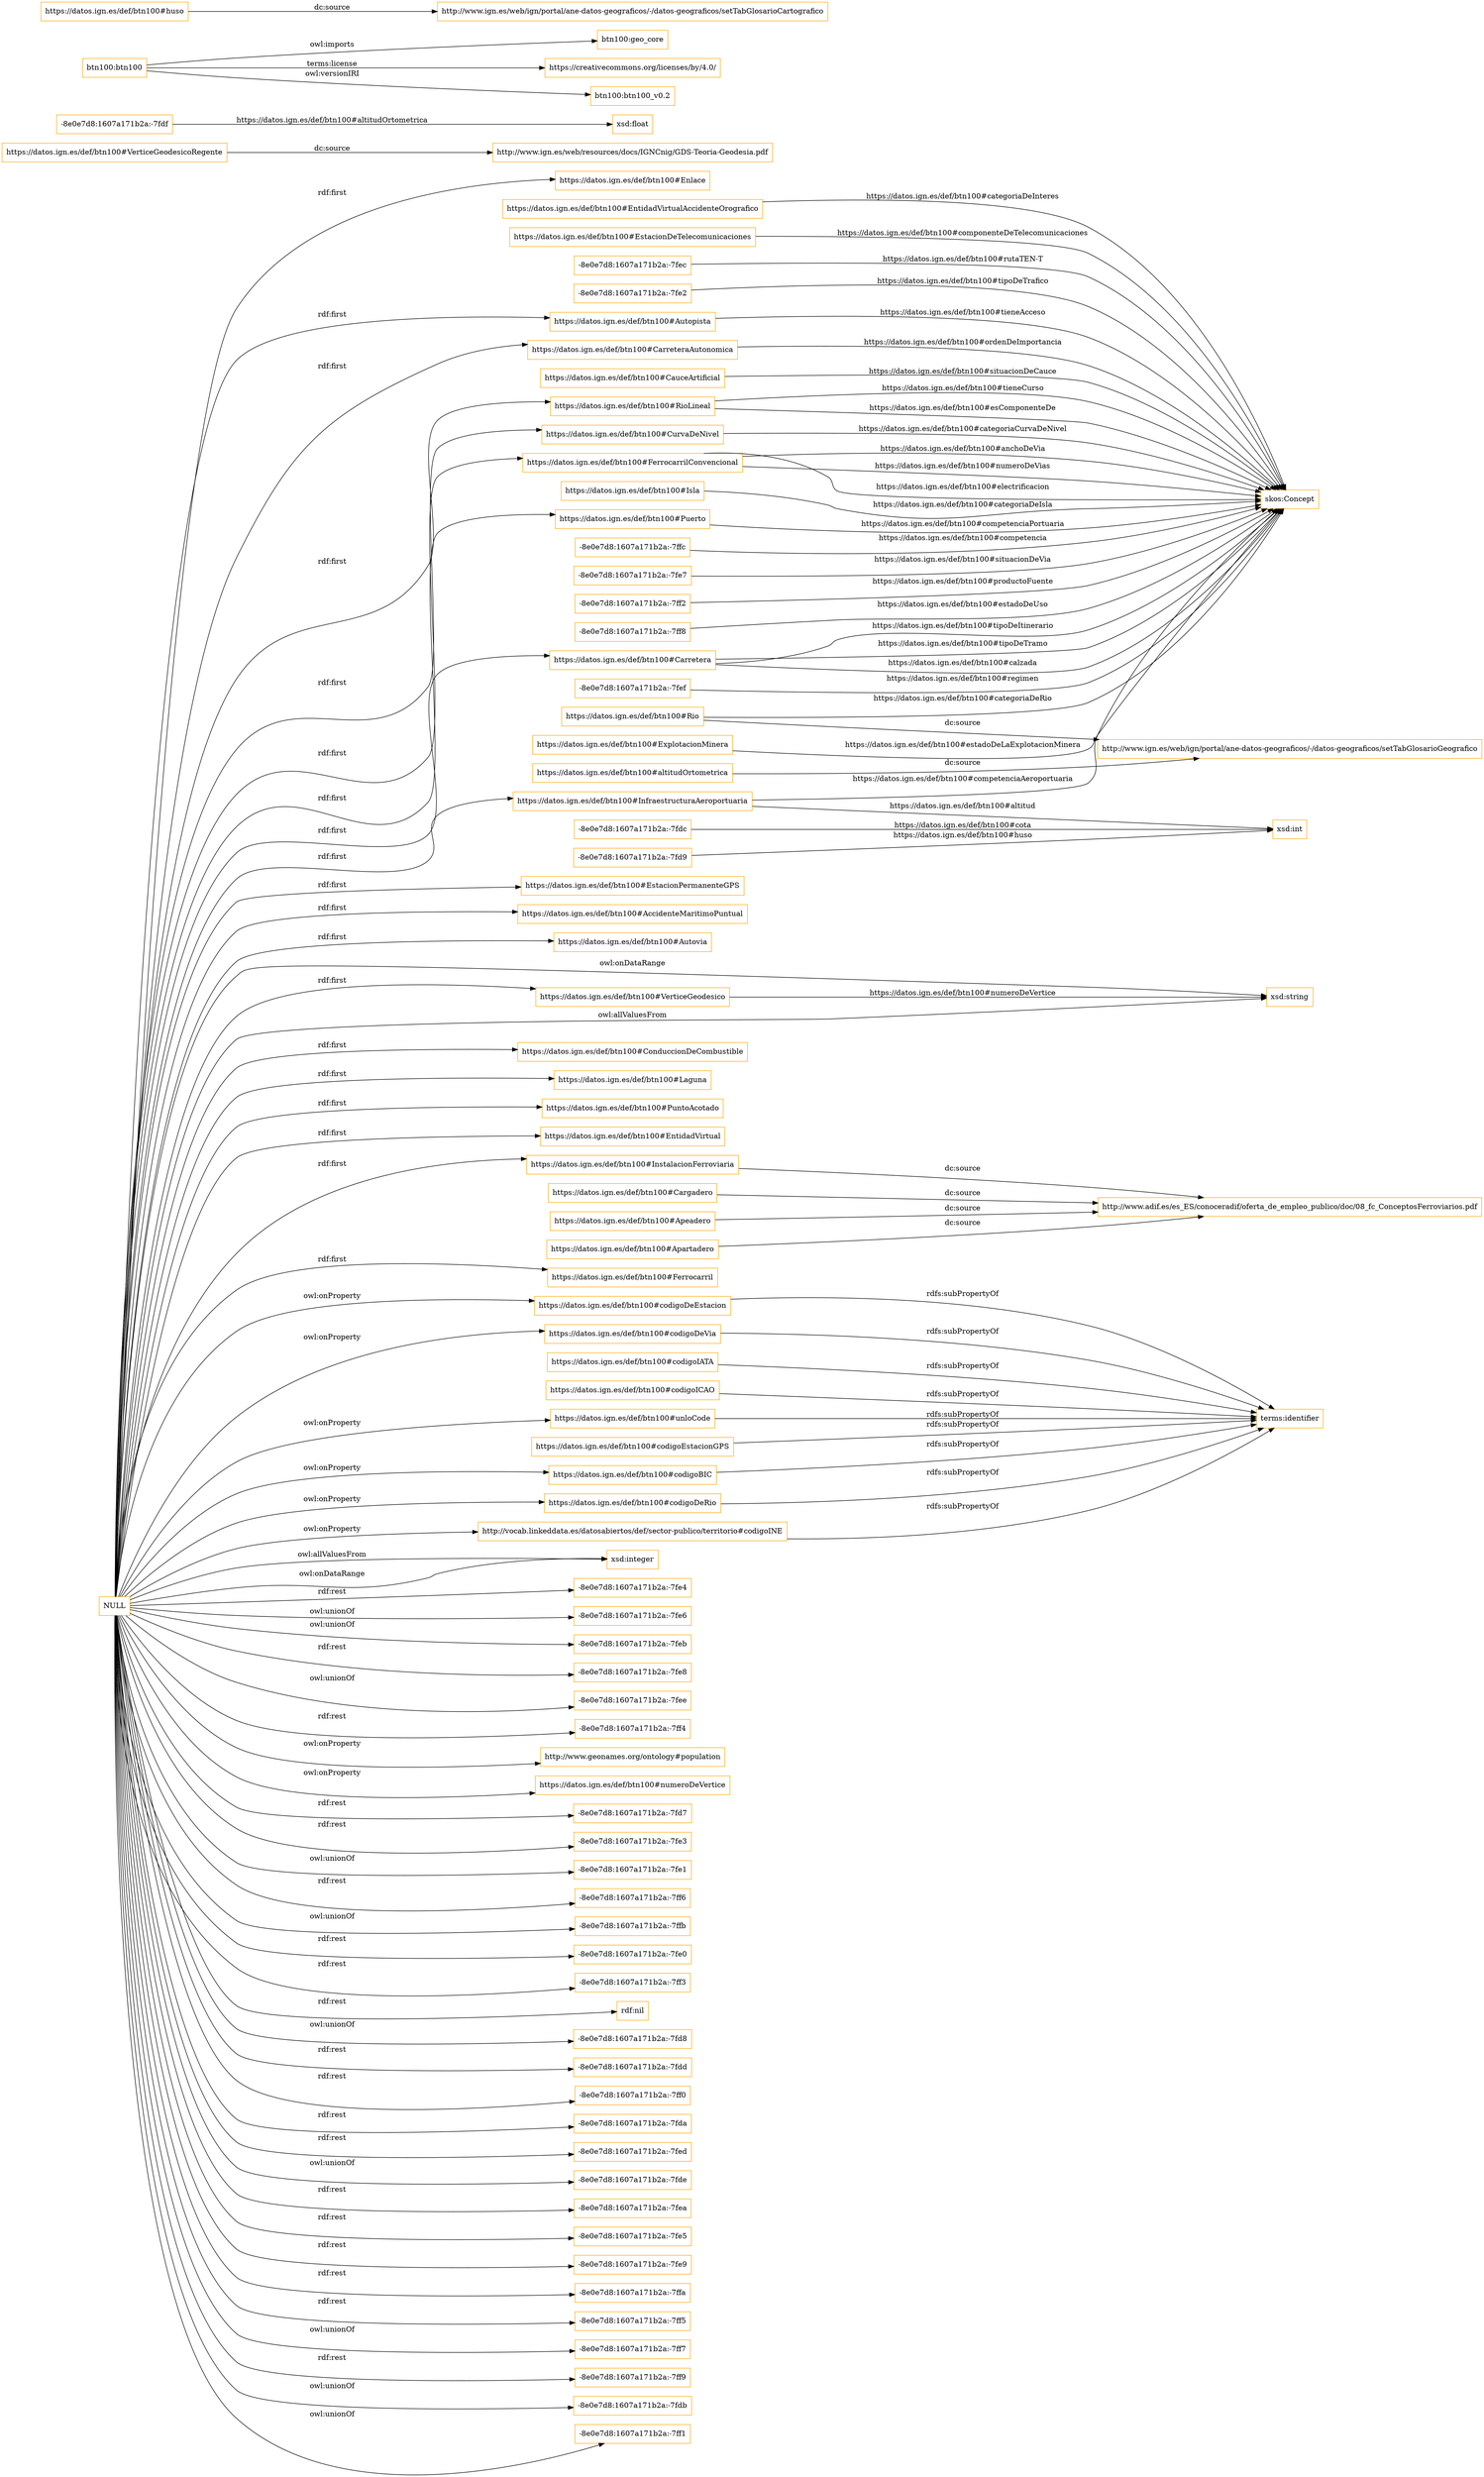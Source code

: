 digraph ar2dtool_diagram { 
rankdir=LR;
size="1501"
node [shape = rectangle, color="orange"]; "https://datos.ign.es/def/btn100#Enlace" "https://datos.ign.es/def/btn100#InfraestructuraAeroportuaria" "-8e0e7d8:1607a171b2a:-7fe7" "-8e0e7d8:1607a171b2a:-7ff2" "https://datos.ign.es/def/btn100#EstacionPermanenteGPS" "https://datos.ign.es/def/btn100#AccidenteMaritimoPuntual" "-8e0e7d8:1607a171b2a:-7fd9" "https://datos.ign.es/def/btn100#Autovia" "https://datos.ign.es/def/btn100#VerticeGeodesico" "-8e0e7d8:1607a171b2a:-7ff8" "https://datos.ign.es/def/btn100#Carretera" "-8e0e7d8:1607a171b2a:-7fef" "https://datos.ign.es/def/btn100#ExplotacionMinera" "https://datos.ign.es/def/btn100#EntidadVirtualAccidenteOrografico" "https://datos.ign.es/def/btn100#EstacionDeTelecomunicaciones" "-8e0e7d8:1607a171b2a:-7fec" "https://datos.ign.es/def/btn100#ConduccionDeCombustible" "https://datos.ign.es/def/btn100#VerticeGeodesicoRegente" "-8e0e7d8:1607a171b2a:-7fe2" "https://datos.ign.es/def/btn100#Autopista" "https://datos.ign.es/def/btn100#Laguna" "https://datos.ign.es/def/btn100#CarreteraAutonomica" "https://datos.ign.es/def/btn100#CauceArtificial" "https://datos.ign.es/def/btn100#RioLineal" "https://datos.ign.es/def/btn100#PuntoAcotado" "-8e0e7d8:1607a171b2a:-7fdf" "https://datos.ign.es/def/btn100#Apeadero" "https://datos.ign.es/def/btn100#Apartadero" "https://datos.ign.es/def/btn100#EntidadVirtual" "https://datos.ign.es/def/btn100#CurvaDeNivel" "https://datos.ign.es/def/btn100#InstalacionFerroviaria" "https://datos.ign.es/def/btn100#Rio" "https://datos.ign.es/def/btn100#FerrocarrilConvencional" "https://datos.ign.es/def/btn100#Ferrocarril" "-8e0e7d8:1607a171b2a:-7fdc" "https://datos.ign.es/def/btn100#Isla" "https://datos.ign.es/def/btn100#Cargadero" "https://datos.ign.es/def/btn100#Puerto" "-8e0e7d8:1607a171b2a:-7ffc" ; /*classes style*/
	"https://datos.ign.es/def/btn100#unloCode" -> "terms:identifier" [ label = "rdfs:subPropertyOf" ];
	"https://datos.ign.es/def/btn100#codigoEstacionGPS" -> "terms:identifier" [ label = "rdfs:subPropertyOf" ];
	"https://datos.ign.es/def/btn100#codigoBIC" -> "terms:identifier" [ label = "rdfs:subPropertyOf" ];
	"https://datos.ign.es/def/btn100#codigoDeRio" -> "terms:identifier" [ label = "rdfs:subPropertyOf" ];
	"https://datos.ign.es/def/btn100#Apartadero" -> "http://www.adif.es/es_ES/conoceradif/oferta_de_empleo_publico/doc/08_fc_ConceptosFerroviarios.pdf" [ label = "dc:source" ];
	"https://datos.ign.es/def/btn100#Apeadero" -> "http://www.adif.es/es_ES/conoceradif/oferta_de_empleo_publico/doc/08_fc_ConceptosFerroviarios.pdf" [ label = "dc:source" ];
	"https://datos.ign.es/def/btn100#altitudOrtometrica" -> "http://www.ign.es/web/ign/portal/ane-datos-geograficos/-/datos-geograficos/setTabGlosarioGeografico" [ label = "dc:source" ];
	"NULL" -> "xsd:integer" [ label = "owl:allValuesFrom" ];
	"NULL" -> "https://datos.ign.es/def/btn100#Enlace" [ label = "rdf:first" ];
	"NULL" -> "https://datos.ign.es/def/btn100#FerrocarrilConvencional" [ label = "rdf:first" ];
	"NULL" -> "-8e0e7d8:1607a171b2a:-7fe4" [ label = "rdf:rest" ];
	"NULL" -> "-8e0e7d8:1607a171b2a:-7fe6" [ label = "owl:unionOf" ];
	"NULL" -> "-8e0e7d8:1607a171b2a:-7feb" [ label = "owl:unionOf" ];
	"NULL" -> "https://datos.ign.es/def/btn100#EntidadVirtual" [ label = "rdf:first" ];
	"NULL" -> "https://datos.ign.es/def/btn100#CurvaDeNivel" [ label = "rdf:first" ];
	"NULL" -> "https://datos.ign.es/def/btn100#CarreteraAutonomica" [ label = "rdf:first" ];
	"NULL" -> "https://datos.ign.es/def/btn100#VerticeGeodesico" [ label = "rdf:first" ];
	"NULL" -> "-8e0e7d8:1607a171b2a:-7fe8" [ label = "rdf:rest" ];
	"NULL" -> "-8e0e7d8:1607a171b2a:-7fee" [ label = "owl:unionOf" ];
	"NULL" -> "-8e0e7d8:1607a171b2a:-7ff4" [ label = "rdf:rest" ];
	"NULL" -> "https://datos.ign.es/def/btn100#InstalacionFerroviaria" [ label = "rdf:first" ];
	"NULL" -> "http://vocab.linkeddata.es/datosabiertos/def/sector-publico/territorio#codigoINE" [ label = "owl:onProperty" ];
	"NULL" -> "https://datos.ign.es/def/btn100#Puerto" [ label = "rdf:first" ];
	"NULL" -> "xsd:string" [ label = "owl:allValuesFrom" ];
	"NULL" -> "https://datos.ign.es/def/btn100#codigoDeEstacion" [ label = "owl:onProperty" ];
	"NULL" -> "https://datos.ign.es/def/btn100#unloCode" [ label = "owl:onProperty" ];
	"NULL" -> "https://datos.ign.es/def/btn100#codigoDeRio" [ label = "owl:onProperty" ];
	"NULL" -> "xsd:integer" [ label = "owl:onDataRange" ];
	"NULL" -> "https://datos.ign.es/def/btn100#Carretera" [ label = "rdf:first" ];
	"NULL" -> "http://www.geonames.org/ontology#population" [ label = "owl:onProperty" ];
	"NULL" -> "https://datos.ign.es/def/btn100#numeroDeVertice" [ label = "owl:onProperty" ];
	"NULL" -> "-8e0e7d8:1607a171b2a:-7fd7" [ label = "rdf:rest" ];
	"NULL" -> "-8e0e7d8:1607a171b2a:-7fe3" [ label = "rdf:rest" ];
	"NULL" -> "-8e0e7d8:1607a171b2a:-7fe1" [ label = "owl:unionOf" ];
	"NULL" -> "-8e0e7d8:1607a171b2a:-7ff6" [ label = "rdf:rest" ];
	"NULL" -> "-8e0e7d8:1607a171b2a:-7ffb" [ label = "owl:unionOf" ];
	"NULL" -> "-8e0e7d8:1607a171b2a:-7fe0" [ label = "rdf:rest" ];
	"NULL" -> "https://datos.ign.es/def/btn100#Autopista" [ label = "rdf:first" ];
	"NULL" -> "https://datos.ign.es/def/btn100#RioLineal" [ label = "rdf:first" ];
	"NULL" -> "-8e0e7d8:1607a171b2a:-7ff3" [ label = "rdf:rest" ];
	"NULL" -> "rdf:nil" [ label = "rdf:rest" ];
	"NULL" -> "-8e0e7d8:1607a171b2a:-7fd8" [ label = "owl:unionOf" ];
	"NULL" -> "-8e0e7d8:1607a171b2a:-7fdd" [ label = "rdf:rest" ];
	"NULL" -> "-8e0e7d8:1607a171b2a:-7ff0" [ label = "rdf:rest" ];
	"NULL" -> "-8e0e7d8:1607a171b2a:-7fda" [ label = "rdf:rest" ];
	"NULL" -> "-8e0e7d8:1607a171b2a:-7fed" [ label = "rdf:rest" ];
	"NULL" -> "https://datos.ign.es/def/btn100#AccidenteMaritimoPuntual" [ label = "rdf:first" ];
	"NULL" -> "-8e0e7d8:1607a171b2a:-7fde" [ label = "owl:unionOf" ];
	"NULL" -> "-8e0e7d8:1607a171b2a:-7fea" [ label = "rdf:rest" ];
	"NULL" -> "-8e0e7d8:1607a171b2a:-7fe5" [ label = "rdf:rest" ];
	"NULL" -> "https://datos.ign.es/def/btn100#codigoBIC" [ label = "owl:onProperty" ];
	"NULL" -> "https://datos.ign.es/def/btn100#Ferrocarril" [ label = "rdf:first" ];
	"NULL" -> "xsd:string" [ label = "owl:onDataRange" ];
	"NULL" -> "-8e0e7d8:1607a171b2a:-7fe9" [ label = "rdf:rest" ];
	"NULL" -> "-8e0e7d8:1607a171b2a:-7ffa" [ label = "rdf:rest" ];
	"NULL" -> "-8e0e7d8:1607a171b2a:-7ff5" [ label = "rdf:rest" ];
	"NULL" -> "https://datos.ign.es/def/btn100#PuntoAcotado" [ label = "rdf:first" ];
	"NULL" -> "https://datos.ign.es/def/btn100#Laguna" [ label = "rdf:first" ];
	"NULL" -> "https://datos.ign.es/def/btn100#ConduccionDeCombustible" [ label = "rdf:first" ];
	"NULL" -> "-8e0e7d8:1607a171b2a:-7ff7" [ label = "owl:unionOf" ];
	"NULL" -> "https://datos.ign.es/def/btn100#EstacionPermanenteGPS" [ label = "rdf:first" ];
	"NULL" -> "-8e0e7d8:1607a171b2a:-7ff9" [ label = "rdf:rest" ];
	"NULL" -> "https://datos.ign.es/def/btn100#InfraestructuraAeroportuaria" [ label = "rdf:first" ];
	"NULL" -> "https://datos.ign.es/def/btn100#codigoDeVia" [ label = "owl:onProperty" ];
	"NULL" -> "https://datos.ign.es/def/btn100#Autovia" [ label = "rdf:first" ];
	"NULL" -> "-8e0e7d8:1607a171b2a:-7fdb" [ label = "owl:unionOf" ];
	"NULL" -> "-8e0e7d8:1607a171b2a:-7ff1" [ label = "owl:unionOf" ];
	"https://datos.ign.es/def/btn100#codigoDeVia" -> "terms:identifier" [ label = "rdfs:subPropertyOf" ];
	"http://vocab.linkeddata.es/datosabiertos/def/sector-publico/territorio#codigoINE" -> "terms:identifier" [ label = "rdfs:subPropertyOf" ];
	"https://datos.ign.es/def/btn100#codigoDeEstacion" -> "terms:identifier" [ label = "rdfs:subPropertyOf" ];
	"https://datos.ign.es/def/btn100#InstalacionFerroviaria" -> "http://www.adif.es/es_ES/conoceradif/oferta_de_empleo_publico/doc/08_fc_ConceptosFerroviarios.pdf" [ label = "dc:source" ];
	"btn100:btn100" -> "btn100:geo_core" [ label = "owl:imports" ];
	"btn100:btn100" -> "https://creativecommons.org/licenses/by/4.0/" [ label = "terms:license" ];
	"btn100:btn100" -> "btn100:btn100_v0.2" [ label = "owl:versionIRI" ];
	"https://datos.ign.es/def/btn100#VerticeGeodesicoRegente" -> "http://www.ign.es/web/resources/docs/IGNCnig/GDS-Teoria-Geodesia.pdf" [ label = "dc:source" ];
	"https://datos.ign.es/def/btn100#codigoIATA" -> "terms:identifier" [ label = "rdfs:subPropertyOf" ];
	"https://datos.ign.es/def/btn100#codigoICAO" -> "terms:identifier" [ label = "rdfs:subPropertyOf" ];
	"https://datos.ign.es/def/btn100#Cargadero" -> "http://www.adif.es/es_ES/conoceradif/oferta_de_empleo_publico/doc/08_fc_ConceptosFerroviarios.pdf" [ label = "dc:source" ];
	"https://datos.ign.es/def/btn100#huso" -> "http://www.ign.es/web/ign/portal/ane-datos-geograficos/-/datos-geograficos/setTabGlosarioCartografico" [ label = "dc:source" ];
	"https://datos.ign.es/def/btn100#Rio" -> "http://www.ign.es/web/ign/portal/ane-datos-geograficos/-/datos-geograficos/setTabGlosarioGeografico" [ label = "dc:source" ];
	"-8e0e7d8:1607a171b2a:-7fef" -> "skos:Concept" [ label = "https://datos.ign.es/def/btn100#regimen" ];
	"-8e0e7d8:1607a171b2a:-7fdc" -> "xsd:int" [ label = "https://datos.ign.es/def/btn100#cota" ];
	"-8e0e7d8:1607a171b2a:-7fec" -> "skos:Concept" [ label = "https://datos.ign.es/def/btn100#rutaTEN-T" ];
	"https://datos.ign.es/def/btn100#FerrocarrilConvencional" -> "skos:Concept" [ label = "https://datos.ign.es/def/btn100#numeroDeVias" ];
	"-8e0e7d8:1607a171b2a:-7ff8" -> "skos:Concept" [ label = "https://datos.ign.es/def/btn100#estadoDeUso" ];
	"-8e0e7d8:1607a171b2a:-7fe7" -> "skos:Concept" [ label = "https://datos.ign.es/def/btn100#situacionDeVia" ];
	"https://datos.ign.es/def/btn100#Rio" -> "skos:Concept" [ label = "https://datos.ign.es/def/btn100#categoriaDeRio" ];
	"https://datos.ign.es/def/btn100#RioLineal" -> "skos:Concept" [ label = "https://datos.ign.es/def/btn100#tieneCurso" ];
	"https://datos.ign.es/def/btn100#FerrocarrilConvencional" -> "skos:Concept" [ label = "https://datos.ign.es/def/btn100#electrificacion" ];
	"https://datos.ign.es/def/btn100#Isla" -> "skos:Concept" [ label = "https://datos.ign.es/def/btn100#categoriaDeIsla" ];
	"-8e0e7d8:1607a171b2a:-7fdf" -> "xsd:float" [ label = "https://datos.ign.es/def/btn100#altitudOrtometrica" ];
	"https://datos.ign.es/def/btn100#FerrocarrilConvencional" -> "skos:Concept" [ label = "https://datos.ign.es/def/btn100#anchoDeVia" ];
	"https://datos.ign.es/def/btn100#Autopista" -> "skos:Concept" [ label = "https://datos.ign.es/def/btn100#tieneAcceso" ];
	"-8e0e7d8:1607a171b2a:-7fe2" -> "skos:Concept" [ label = "https://datos.ign.es/def/btn100#tipoDeTrafico" ];
	"-8e0e7d8:1607a171b2a:-7ffc" -> "skos:Concept" [ label = "https://datos.ign.es/def/btn100#competencia" ];
	"https://datos.ign.es/def/btn100#InfraestructuraAeroportuaria" -> "xsd:int" [ label = "https://datos.ign.es/def/btn100#altitud" ];
	"https://datos.ign.es/def/btn100#EstacionDeTelecomunicaciones" -> "skos:Concept" [ label = "https://datos.ign.es/def/btn100#componenteDeTelecomunicaciones" ];
	"https://datos.ign.es/def/btn100#CarreteraAutonomica" -> "skos:Concept" [ label = "https://datos.ign.es/def/btn100#ordenDeImportancia" ];
	"https://datos.ign.es/def/btn100#CauceArtificial" -> "skos:Concept" [ label = "https://datos.ign.es/def/btn100#situacionDeCauce" ];
	"https://datos.ign.es/def/btn100#RioLineal" -> "skos:Concept" [ label = "https://datos.ign.es/def/btn100#esComponenteDe" ];
	"https://datos.ign.es/def/btn100#Puerto" -> "skos:Concept" [ label = "https://datos.ign.es/def/btn100#competenciaPortuaria" ];
	"https://datos.ign.es/def/btn100#CurvaDeNivel" -> "skos:Concept" [ label = "https://datos.ign.es/def/btn100#categoriaCurvaDeNivel" ];
	"https://datos.ign.es/def/btn100#InfraestructuraAeroportuaria" -> "skos:Concept" [ label = "https://datos.ign.es/def/btn100#competenciaAeroportuaria" ];
	"-8e0e7d8:1607a171b2a:-7ff2" -> "skos:Concept" [ label = "https://datos.ign.es/def/btn100#productoFuente" ];
	"https://datos.ign.es/def/btn100#ExplotacionMinera" -> "skos:Concept" [ label = "https://datos.ign.es/def/btn100#estadoDeLaExplotacionMinera" ];
	"https://datos.ign.es/def/btn100#Carretera" -> "skos:Concept" [ label = "https://datos.ign.es/def/btn100#tipoDeTramo" ];
	"https://datos.ign.es/def/btn100#Carretera" -> "skos:Concept" [ label = "https://datos.ign.es/def/btn100#calzada" ];
	"-8e0e7d8:1607a171b2a:-7fd9" -> "xsd:int" [ label = "https://datos.ign.es/def/btn100#huso" ];
	"https://datos.ign.es/def/btn100#EntidadVirtualAccidenteOrografico" -> "skos:Concept" [ label = "https://datos.ign.es/def/btn100#categoriaDeInteres" ];
	"https://datos.ign.es/def/btn100#Carretera" -> "skos:Concept" [ label = "https://datos.ign.es/def/btn100#tipoDeItinerario" ];
	"https://datos.ign.es/def/btn100#VerticeGeodesico" -> "xsd:string" [ label = "https://datos.ign.es/def/btn100#numeroDeVertice" ];

}
